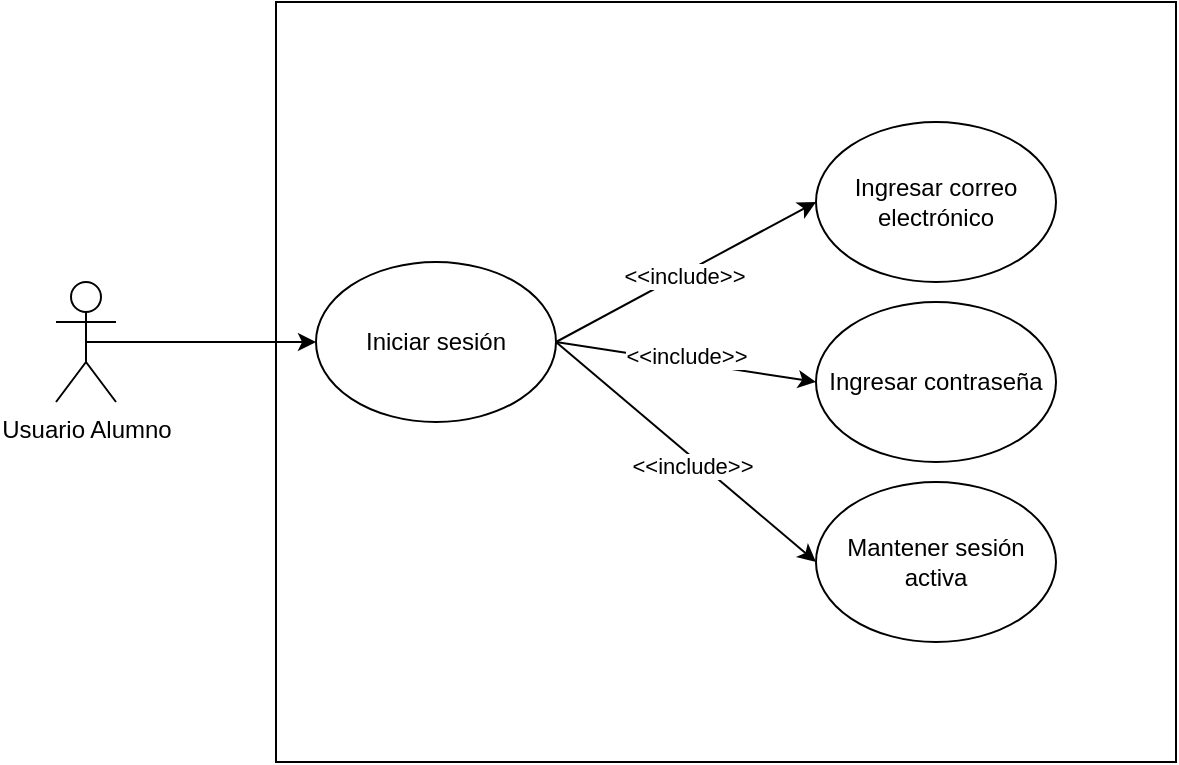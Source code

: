 <mxfile version="24.7.10">
  <diagram name="Página-1" id="L_TC9J2hnwbs4tP9ZXlD">
    <mxGraphModel grid="1" page="1" gridSize="10" guides="1" tooltips="1" connect="1" arrows="1" fold="1" pageScale="1" pageWidth="827" pageHeight="1169" math="0" shadow="0">
      <root>
        <mxCell id="0" />
        <mxCell id="1" parent="0" />
        <mxCell id="K9zIq6NvZBs4soLc1GDI-2" value="" style="rounded=0;whiteSpace=wrap;html=1;" vertex="1" parent="1">
          <mxGeometry x="180" y="100" width="450" height="380" as="geometry" />
        </mxCell>
        <mxCell id="K9zIq6NvZBs4soLc1GDI-4" style="edgeStyle=none;rounded=0;orthogonalLoop=1;jettySize=auto;html=1;exitX=0.5;exitY=0.5;exitDx=0;exitDy=0;exitPerimeter=0;entryX=0;entryY=0.5;entryDx=0;entryDy=0;" edge="1" parent="1" source="K9zIq6NvZBs4soLc1GDI-1" target="K9zIq6NvZBs4soLc1GDI-3">
          <mxGeometry relative="1" as="geometry" />
        </mxCell>
        <mxCell id="K9zIq6NvZBs4soLc1GDI-1" value="Usuario Alumno" style="shape=umlActor;verticalLabelPosition=bottom;verticalAlign=top;html=1;outlineConnect=0;" vertex="1" parent="1">
          <mxGeometry x="70" y="240" width="30" height="60" as="geometry" />
        </mxCell>
        <mxCell id="K9zIq6NvZBs4soLc1GDI-8" style="edgeStyle=none;rounded=0;orthogonalLoop=1;jettySize=auto;html=1;exitX=1;exitY=0.5;exitDx=0;exitDy=0;entryX=0;entryY=0.5;entryDx=0;entryDy=0;" edge="1" parent="1" source="K9zIq6NvZBs4soLc1GDI-3" target="K9zIq6NvZBs4soLc1GDI-7">
          <mxGeometry relative="1" as="geometry" />
        </mxCell>
        <mxCell id="K9zIq6NvZBs4soLc1GDI-11" value="&amp;lt;&amp;lt;include&amp;gt;&amp;gt;" style="edgeLabel;html=1;align=center;verticalAlign=middle;resizable=0;points=[];" connectable="0" vertex="1" parent="K9zIq6NvZBs4soLc1GDI-8">
          <mxGeometry x="-0.025" y="-1" relative="1" as="geometry">
            <mxPoint as="offset" />
          </mxGeometry>
        </mxCell>
        <mxCell id="K9zIq6NvZBs4soLc1GDI-9" style="edgeStyle=none;rounded=0;orthogonalLoop=1;jettySize=auto;html=1;exitX=1;exitY=0.5;exitDx=0;exitDy=0;entryX=0;entryY=0.5;entryDx=0;entryDy=0;" edge="1" parent="1" source="K9zIq6NvZBs4soLc1GDI-3" target="K9zIq6NvZBs4soLc1GDI-6">
          <mxGeometry relative="1" as="geometry" />
        </mxCell>
        <mxCell id="K9zIq6NvZBs4soLc1GDI-12" value="&amp;lt;&amp;lt;include&amp;gt;&amp;gt;" style="edgeLabel;html=1;align=center;verticalAlign=middle;resizable=0;points=[];" connectable="0" vertex="1" parent="K9zIq6NvZBs4soLc1GDI-9">
          <mxGeometry x="-0.007" y="3" relative="1" as="geometry">
            <mxPoint as="offset" />
          </mxGeometry>
        </mxCell>
        <mxCell id="K9zIq6NvZBs4soLc1GDI-10" style="edgeStyle=none;rounded=0;orthogonalLoop=1;jettySize=auto;html=1;exitX=1;exitY=0.5;exitDx=0;exitDy=0;entryX=0;entryY=0.5;entryDx=0;entryDy=0;" edge="1" parent="1" source="K9zIq6NvZBs4soLc1GDI-3" target="K9zIq6NvZBs4soLc1GDI-5">
          <mxGeometry relative="1" as="geometry" />
        </mxCell>
        <mxCell id="K9zIq6NvZBs4soLc1GDI-13" value="&amp;lt;&amp;lt;include&amp;gt;&amp;gt;" style="edgeLabel;html=1;align=center;verticalAlign=middle;resizable=0;points=[];" connectable="0" vertex="1" parent="K9zIq6NvZBs4soLc1GDI-10">
          <mxGeometry x="0.072" y="-3" relative="1" as="geometry">
            <mxPoint as="offset" />
          </mxGeometry>
        </mxCell>
        <mxCell id="K9zIq6NvZBs4soLc1GDI-3" value="Iniciar sesión" style="ellipse;whiteSpace=wrap;html=1;" vertex="1" parent="1">
          <mxGeometry x="200" y="230" width="120" height="80" as="geometry" />
        </mxCell>
        <mxCell id="K9zIq6NvZBs4soLc1GDI-5" value="Mantener sesión activa" style="ellipse;whiteSpace=wrap;html=1;" vertex="1" parent="1">
          <mxGeometry x="450" y="340" width="120" height="80" as="geometry" />
        </mxCell>
        <mxCell id="K9zIq6NvZBs4soLc1GDI-6" value="Ingresar contraseña" style="ellipse;whiteSpace=wrap;html=1;" vertex="1" parent="1">
          <mxGeometry x="450" y="250" width="120" height="80" as="geometry" />
        </mxCell>
        <mxCell id="K9zIq6NvZBs4soLc1GDI-7" value="Ingresar correo electrónico" style="ellipse;whiteSpace=wrap;html=1;" vertex="1" parent="1">
          <mxGeometry x="450" y="160" width="120" height="80" as="geometry" />
        </mxCell>
      </root>
    </mxGraphModel>
  </diagram>
</mxfile>

